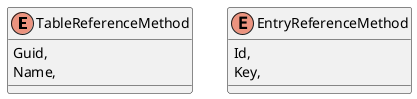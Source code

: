 @startuml
enum TableReferenceMethod {
    Guid,
    Name,
}
enum EntryReferenceMethod {
    Id,
    Key,
}
@enduml
